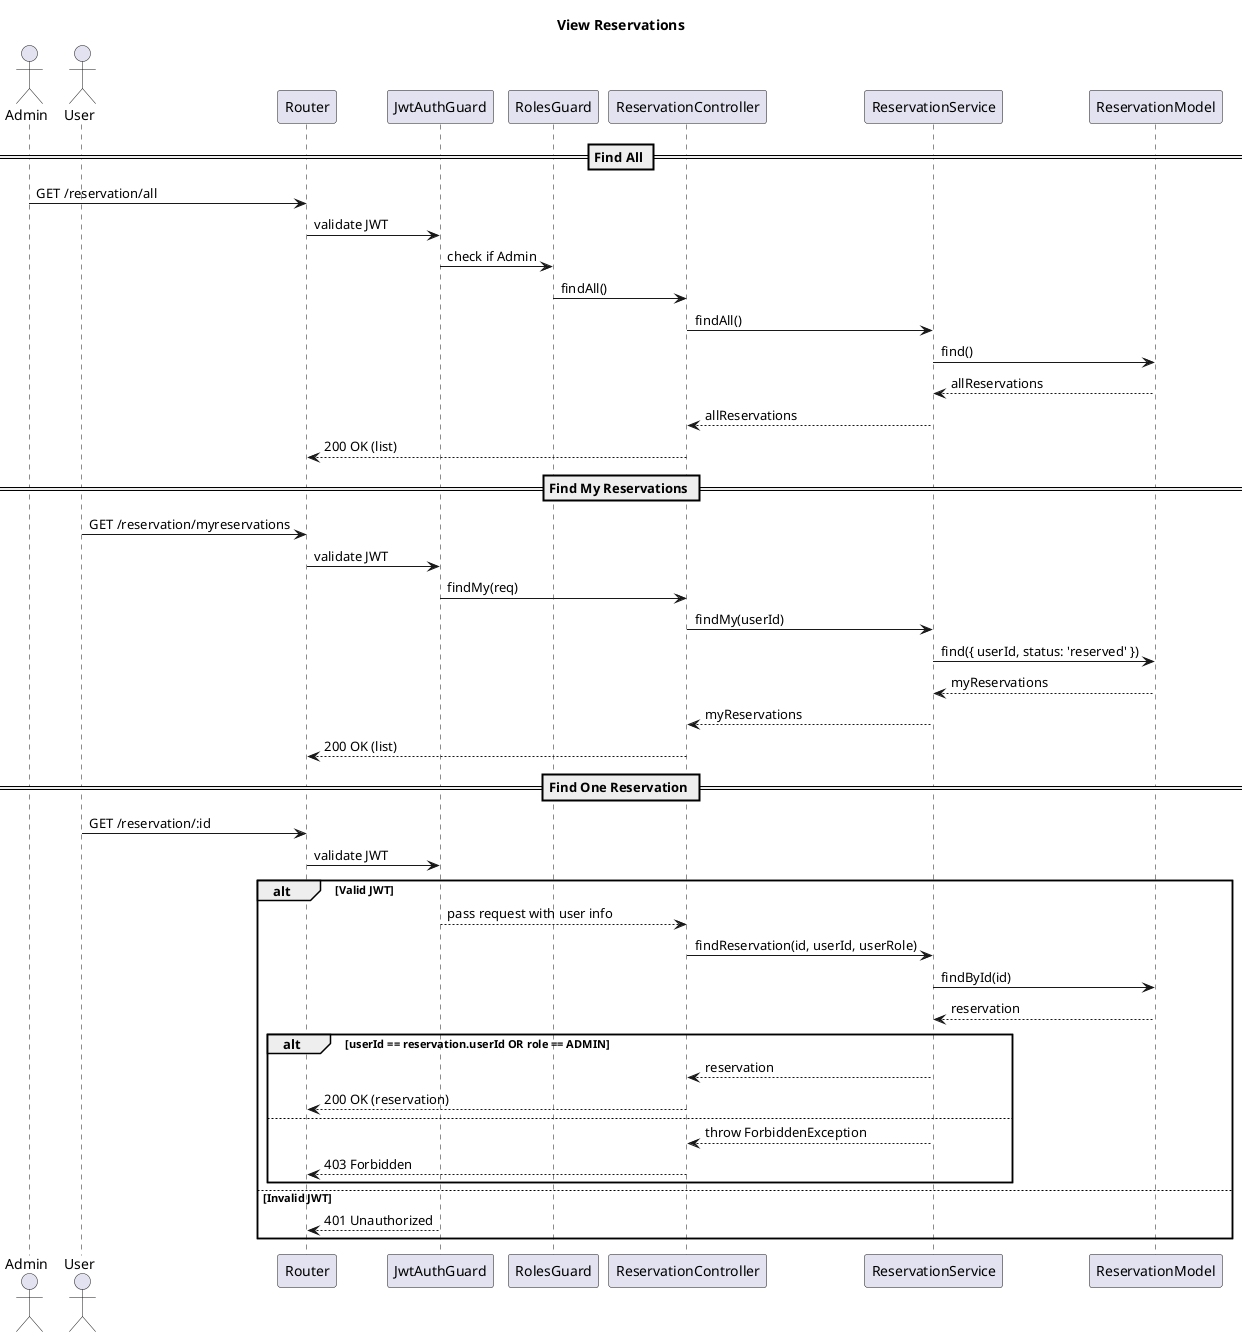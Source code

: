 @startuml
title View Reservations

actor Admin
actor User

participant "Router" as Router
participant "JwtAuthGuard" as AuthGuard
participant "RolesGuard" as RolesGuard
participant "ReservationController" as Controller
participant "ReservationService" as Service
participant "ReservationModel" as Model

== Find All ==
Admin -> Router: GET /reservation/all
Router -> AuthGuard: validate JWT
AuthGuard -> RolesGuard: check if Admin
RolesGuard -> Controller: findAll()
Controller -> Service: findAll()
Service -> Model: find()
Model --> Service: allReservations
Service --> Controller: allReservations
Controller --> Router: 200 OK (list)

== Find My Reservations ==
User -> Router: GET /reservation/myreservations
Router -> AuthGuard: validate JWT
AuthGuard -> Controller: findMy(req)
Controller -> Service: findMy(userId)
Service -> Model: find({ userId, status: 'reserved' })
Model --> Service: myReservations
Service --> Controller: myReservations
Controller --> Router: 200 OK (list)

== Find One Reservation ==
User -> Router: GET /reservation/:id
Router -> AuthGuard: validate JWT

alt Valid JWT
    AuthGuard --> Controller: pass request with user info
    Controller -> Service: findReservation(id, userId, userRole)
    Service -> Model: findById(id)
    Model --> Service: reservation

    alt userId == reservation.userId OR role == ADMIN
        Service --> Controller: reservation
        Controller --> Router: 200 OK (reservation)
    else
        Service --> Controller: throw ForbiddenException
        Controller --> Router: 403 Forbidden
    end

else Invalid JWT
    AuthGuard --> Router: 401 Unauthorized
end

@enduml

